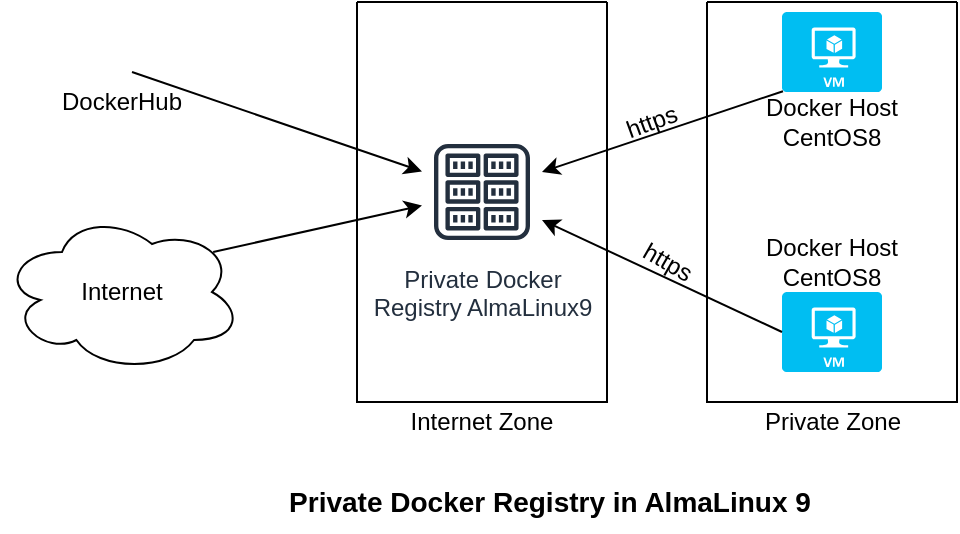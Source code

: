 <mxfile version="21.6.8" type="device">
  <diagram name="Page-1" id="_saXpO9nWjc21aWJwKIs">
    <mxGraphModel dx="794" dy="474" grid="1" gridSize="10" guides="1" tooltips="1" connect="1" arrows="1" fold="1" page="1" pageScale="1" pageWidth="850" pageHeight="1100" math="0" shadow="0">
      <root>
        <mxCell id="0" />
        <mxCell id="1" parent="0" />
        <mxCell id="P758UdWofN7Gv84_0tVh-2" value="Private Docker &lt;br&gt;Registry AlmaLinux9" style="sketch=0;outlineConnect=0;fontColor=#232F3E;gradientColor=none;strokeColor=#232F3E;fillColor=#ffffff;dashed=0;verticalLabelPosition=bottom;verticalAlign=top;align=center;html=1;fontSize=12;fontStyle=0;aspect=fixed;shape=mxgraph.aws4.resourceIcon;resIcon=mxgraph.aws4.registry;" vertex="1" parent="1">
          <mxGeometry x="310" y="160" width="60" height="60" as="geometry" />
        </mxCell>
        <mxCell id="P758UdWofN7Gv84_0tVh-4" value="" style="verticalLabelPosition=bottom;html=1;verticalAlign=top;align=center;strokeColor=none;fillColor=#00BEF2;shape=mxgraph.azure.virtual_machine;" vertex="1" parent="1">
          <mxGeometry x="490" y="240" width="50" height="40" as="geometry" />
        </mxCell>
        <mxCell id="P758UdWofN7Gv84_0tVh-5" value="" style="verticalLabelPosition=bottom;html=1;verticalAlign=top;align=center;strokeColor=none;fillColor=#00BEF2;shape=mxgraph.azure.virtual_machine;" vertex="1" parent="1">
          <mxGeometry x="490" y="100" width="50" height="40" as="geometry" />
        </mxCell>
        <mxCell id="P758UdWofN7Gv84_0tVh-6" value="" style="shape=image;html=1;verticalAlign=top;verticalLabelPosition=bottom;labelBackgroundColor=#ffffff;imageAspect=0;aspect=fixed;image=https://cdn1.iconfinder.com/data/icons/ionicons-fill-vol-2/512/logo-docker-128.png" vertex="1" parent="1">
          <mxGeometry x="140" y="95" width="50" height="50" as="geometry" />
        </mxCell>
        <mxCell id="P758UdWofN7Gv84_0tVh-8" value="" style="endArrow=classic;html=1;rounded=0;exitX=0.01;exitY=0.99;exitDx=0;exitDy=0;exitPerimeter=0;" edge="1" parent="1" source="P758UdWofN7Gv84_0tVh-5" target="P758UdWofN7Gv84_0tVh-2">
          <mxGeometry width="50" height="50" relative="1" as="geometry">
            <mxPoint x="360" y="270" as="sourcePoint" />
            <mxPoint x="350" y="220" as="targetPoint" />
          </mxGeometry>
        </mxCell>
        <mxCell id="P758UdWofN7Gv84_0tVh-9" value="" style="endArrow=classic;html=1;rounded=0;exitX=0;exitY=0.5;exitDx=0;exitDy=0;exitPerimeter=0;" edge="1" parent="1" source="P758UdWofN7Gv84_0tVh-4" target="P758UdWofN7Gv84_0tVh-2">
          <mxGeometry width="50" height="50" relative="1" as="geometry">
            <mxPoint x="360" y="270" as="sourcePoint" />
            <mxPoint x="410" y="220" as="targetPoint" />
          </mxGeometry>
        </mxCell>
        <mxCell id="P758UdWofN7Gv84_0tVh-10" value="" style="endArrow=classic;html=1;rounded=0;" edge="1" parent="1" target="P758UdWofN7Gv84_0tVh-2">
          <mxGeometry width="50" height="50" relative="1" as="geometry">
            <mxPoint x="165" y="130" as="sourcePoint" />
            <mxPoint x="410" y="220" as="targetPoint" />
          </mxGeometry>
        </mxCell>
        <mxCell id="P758UdWofN7Gv84_0tVh-12" value="" style="swimlane;startSize=0;" vertex="1" parent="1">
          <mxGeometry x="277.5" y="95" width="125" height="200" as="geometry" />
        </mxCell>
        <mxCell id="P758UdWofN7Gv84_0tVh-14" value="" style="swimlane;startSize=0;" vertex="1" parent="1">
          <mxGeometry x="452.5" y="95" width="125" height="200" as="geometry" />
        </mxCell>
        <mxCell id="P758UdWofN7Gv84_0tVh-22" value="Docker Host CentOS8" style="text;html=1;strokeColor=none;fillColor=none;align=center;verticalAlign=middle;whiteSpace=wrap;rounded=0;" vertex="1" parent="P758UdWofN7Gv84_0tVh-14">
          <mxGeometry x="23.75" y="45" width="77.5" height="30" as="geometry" />
        </mxCell>
        <mxCell id="P758UdWofN7Gv84_0tVh-25" value="Docker Host CentOS8" style="text;html=1;strokeColor=none;fillColor=none;align=center;verticalAlign=middle;whiteSpace=wrap;rounded=0;" vertex="1" parent="P758UdWofN7Gv84_0tVh-14">
          <mxGeometry x="23.75" y="115" width="77.5" height="30" as="geometry" />
        </mxCell>
        <mxCell id="P758UdWofN7Gv84_0tVh-16" value="Internet" style="ellipse;shape=cloud;whiteSpace=wrap;html=1;" vertex="1" parent="1">
          <mxGeometry x="100" y="200" width="120" height="80" as="geometry" />
        </mxCell>
        <mxCell id="P758UdWofN7Gv84_0tVh-17" value="" style="endArrow=classic;html=1;rounded=0;exitX=0.88;exitY=0.25;exitDx=0;exitDy=0;exitPerimeter=0;" edge="1" parent="1" source="P758UdWofN7Gv84_0tVh-16" target="P758UdWofN7Gv84_0tVh-2">
          <mxGeometry width="50" height="50" relative="1" as="geometry">
            <mxPoint x="360" y="270" as="sourcePoint" />
            <mxPoint x="410" y="220" as="targetPoint" />
          </mxGeometry>
        </mxCell>
        <mxCell id="P758UdWofN7Gv84_0tVh-18" value="DockerHub" style="text;html=1;strokeColor=none;fillColor=none;align=center;verticalAlign=middle;whiteSpace=wrap;rounded=0;" vertex="1" parent="1">
          <mxGeometry x="130" y="130" width="60" height="30" as="geometry" />
        </mxCell>
        <mxCell id="P758UdWofN7Gv84_0tVh-19" value="Internet Zone" style="text;html=1;strokeColor=none;fillColor=none;align=center;verticalAlign=middle;whiteSpace=wrap;rounded=0;" vertex="1" parent="1">
          <mxGeometry x="300" y="290" width="80" height="30" as="geometry" />
        </mxCell>
        <mxCell id="P758UdWofN7Gv84_0tVh-20" value="Private Zone" style="text;html=1;align=center;verticalAlign=middle;resizable=0;points=[];autosize=1;strokeColor=none;fillColor=none;" vertex="1" parent="1">
          <mxGeometry x="470" y="290" width="90" height="30" as="geometry" />
        </mxCell>
        <mxCell id="P758UdWofN7Gv84_0tVh-21" value="&lt;b&gt;&lt;font style=&quot;font-size: 14px;&quot;&gt;Private Docker Registry in AlmaLinux 9&lt;/font&gt;&lt;/b&gt;" style="text;html=1;strokeColor=none;fillColor=none;align=center;verticalAlign=middle;whiteSpace=wrap;rounded=0;" vertex="1" parent="1">
          <mxGeometry x="240" y="330" width="267.5" height="30" as="geometry" />
        </mxCell>
        <mxCell id="P758UdWofN7Gv84_0tVh-26" value="https" style="text;html=1;strokeColor=none;fillColor=none;align=center;verticalAlign=middle;whiteSpace=wrap;rounded=0;rotation=-20;" vertex="1" parent="1">
          <mxGeometry x="395" y="140" width="60" height="30" as="geometry" />
        </mxCell>
        <mxCell id="P758UdWofN7Gv84_0tVh-27" value="https" style="text;html=1;strokeColor=none;fillColor=none;align=center;verticalAlign=middle;whiteSpace=wrap;rounded=0;rotation=30;" vertex="1" parent="1">
          <mxGeometry x="402.5" y="210" width="60" height="30" as="geometry" />
        </mxCell>
      </root>
    </mxGraphModel>
  </diagram>
</mxfile>
